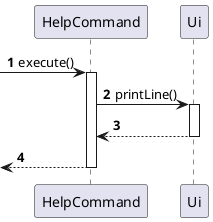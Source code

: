 @startuml
'https://plantuml.com/sequence-diagram

autonumber

-> HelpCommand: execute()
activate HelpCommand

    HelpCommand -> Ui: printLine()
    activate Ui
    HelpCommand <-- Ui
    deactivate Ui

    <-- HelpCommand
deactivate HelpCommand

@enduml